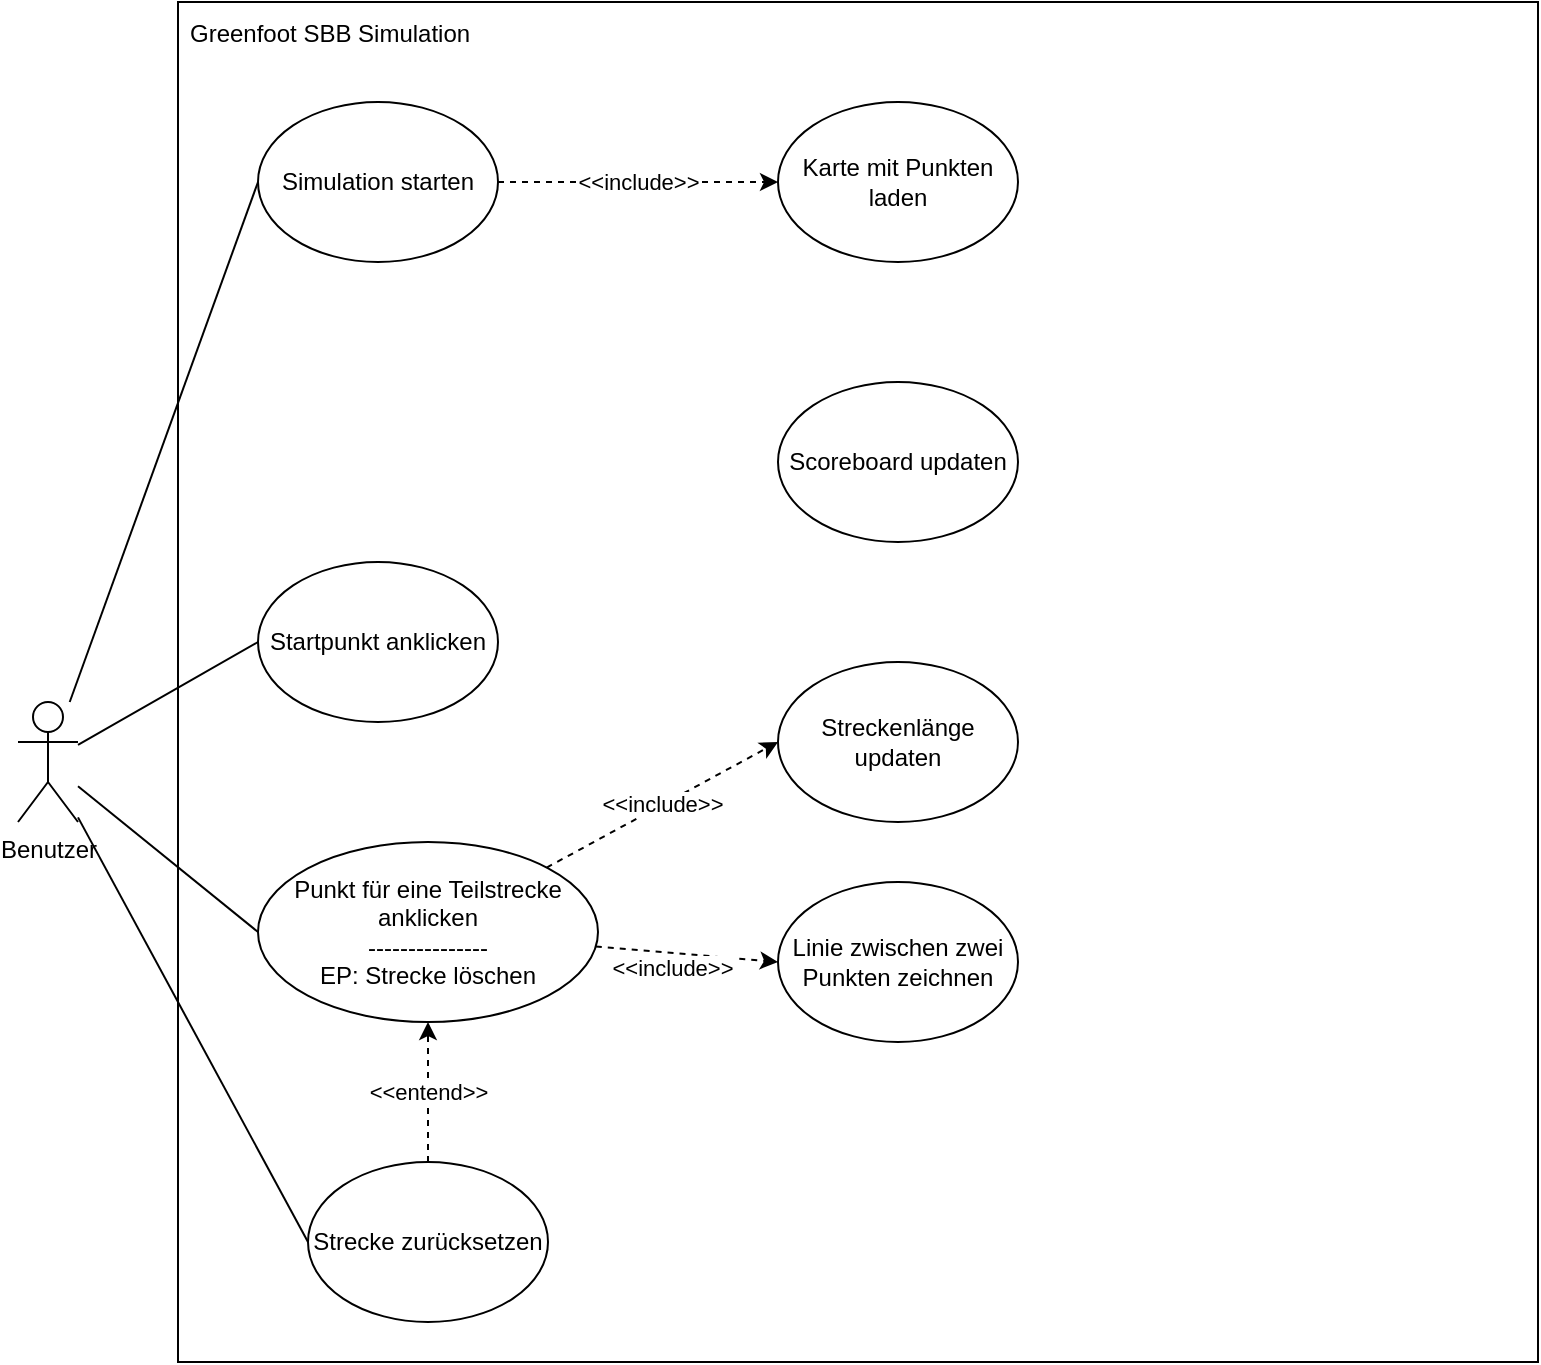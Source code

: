 <mxfile version="20.3.0" type="device"><diagram id="vCtYHMmwRjvXscNjNW0U" name="Page-1"><mxGraphModel dx="1038" dy="641" grid="1" gridSize="10" guides="1" tooltips="1" connect="1" arrows="1" fold="1" page="1" pageScale="1" pageWidth="850" pageHeight="1100" math="0" shadow="0"><root><mxCell id="0"/><mxCell id="1" parent="0"/><mxCell id="x6Iwh1fw_4ROCoUR0d12-1" value="" style="whiteSpace=wrap;html=1;aspect=fixed;fillColor=none;" parent="1" vertex="1"><mxGeometry x="240" y="40" width="680" height="680" as="geometry"/></mxCell><mxCell id="i7pW04rG1ZFIrrHcnjqz-13" style="edgeStyle=none;rounded=0;orthogonalLoop=1;jettySize=auto;html=1;entryX=0;entryY=0.5;entryDx=0;entryDy=0;endArrow=none;endFill=0;" parent="1" source="i7pW04rG1ZFIrrHcnjqz-1" target="i7pW04rG1ZFIrrHcnjqz-3" edge="1"><mxGeometry relative="1" as="geometry"/></mxCell><mxCell id="i7pW04rG1ZFIrrHcnjqz-15" style="edgeStyle=none;rounded=0;orthogonalLoop=1;jettySize=auto;html=1;entryX=0;entryY=0.5;entryDx=0;entryDy=0;endArrow=none;endFill=0;" parent="1" source="i7pW04rG1ZFIrrHcnjqz-1" target="i7pW04rG1ZFIrrHcnjqz-5" edge="1"><mxGeometry relative="1" as="geometry"/></mxCell><mxCell id="i7pW04rG1ZFIrrHcnjqz-16" style="edgeStyle=none;rounded=0;orthogonalLoop=1;jettySize=auto;html=1;entryX=0;entryY=0.5;entryDx=0;entryDy=0;endArrow=none;endFill=0;" parent="1" source="i7pW04rG1ZFIrrHcnjqz-1" target="i7pW04rG1ZFIrrHcnjqz-6" edge="1"><mxGeometry relative="1" as="geometry"/></mxCell><mxCell id="i7pW04rG1ZFIrrHcnjqz-17" style="edgeStyle=none;rounded=0;orthogonalLoop=1;jettySize=auto;html=1;entryX=0;entryY=0.5;entryDx=0;entryDy=0;endArrow=none;endFill=0;" parent="1" source="i7pW04rG1ZFIrrHcnjqz-1" target="i7pW04rG1ZFIrrHcnjqz-11" edge="1"><mxGeometry relative="1" as="geometry"/></mxCell><mxCell id="i7pW04rG1ZFIrrHcnjqz-1" value="Benutzer" style="shape=umlActor;verticalLabelPosition=bottom;verticalAlign=top;html=1;outlineConnect=0;" parent="1" vertex="1"><mxGeometry x="160" y="390" width="30" height="60" as="geometry"/></mxCell><mxCell id="i7pW04rG1ZFIrrHcnjqz-8" value="&amp;lt;&amp;lt;include&amp;gt;&amp;gt;" style="rounded=0;orthogonalLoop=1;jettySize=auto;html=1;dashed=1;" parent="1" source="i7pW04rG1ZFIrrHcnjqz-3" target="i7pW04rG1ZFIrrHcnjqz-7" edge="1"><mxGeometry relative="1" as="geometry"/></mxCell><mxCell id="i7pW04rG1ZFIrrHcnjqz-3" value="Simulation starten" style="ellipse;whiteSpace=wrap;html=1;" parent="1" vertex="1"><mxGeometry x="280" y="90" width="120" height="80" as="geometry"/></mxCell><mxCell id="i7pW04rG1ZFIrrHcnjqz-5" value="Startpunkt anklicken" style="ellipse;whiteSpace=wrap;html=1;" parent="1" vertex="1"><mxGeometry x="280" y="320" width="120" height="80" as="geometry"/></mxCell><mxCell id="i7pW04rG1ZFIrrHcnjqz-12" value="&amp;lt;&amp;lt;include&amp;gt;&amp;gt;" style="rounded=0;orthogonalLoop=1;jettySize=auto;html=1;entryX=0;entryY=0.5;entryDx=0;entryDy=0;dashed=1;" parent="1" source="i7pW04rG1ZFIrrHcnjqz-6" target="i7pW04rG1ZFIrrHcnjqz-9" edge="1"><mxGeometry relative="1" as="geometry"/></mxCell><mxCell id="i7pW04rG1ZFIrrHcnjqz-20" style="rounded=0;orthogonalLoop=1;jettySize=auto;html=1;entryX=0;entryY=0.5;entryDx=0;entryDy=0;dashed=1;" parent="1" source="i7pW04rG1ZFIrrHcnjqz-6" target="i7pW04rG1ZFIrrHcnjqz-19" edge="1"><mxGeometry relative="1" as="geometry"/></mxCell><mxCell id="i7pW04rG1ZFIrrHcnjqz-21" value="&amp;lt;&amp;lt;include&amp;gt;&amp;gt;" style="edgeLabel;html=1;align=center;verticalAlign=middle;resizable=0;points=[];" parent="i7pW04rG1ZFIrrHcnjqz-20" vertex="1" connectable="0"><mxGeometry x="-0.158" y="-7" relative="1" as="geometry"><mxPoint as="offset"/></mxGeometry></mxCell><mxCell id="i7pW04rG1ZFIrrHcnjqz-6" value="Punkt für eine Teilstrecke anklicken&lt;br&gt;---------------&lt;br&gt;EP: Strecke löschen" style="ellipse;whiteSpace=wrap;html=1;" parent="1" vertex="1"><mxGeometry x="280" y="460" width="170" height="90" as="geometry"/></mxCell><mxCell id="i7pW04rG1ZFIrrHcnjqz-7" value="Karte mit Punkten laden" style="ellipse;whiteSpace=wrap;html=1;" parent="1" vertex="1"><mxGeometry x="540" y="90" width="120" height="80" as="geometry"/></mxCell><mxCell id="i7pW04rG1ZFIrrHcnjqz-9" value="Streckenlänge updaten" style="ellipse;whiteSpace=wrap;html=1;" parent="1" vertex="1"><mxGeometry x="540" y="370" width="120" height="80" as="geometry"/></mxCell><mxCell id="i7pW04rG1ZFIrrHcnjqz-25" value="&amp;lt;&amp;lt;entend&amp;gt;&amp;gt;" style="edgeStyle=none;rounded=0;orthogonalLoop=1;jettySize=auto;html=1;entryX=0.5;entryY=1;entryDx=0;entryDy=0;dashed=1;" parent="1" source="i7pW04rG1ZFIrrHcnjqz-11" target="i7pW04rG1ZFIrrHcnjqz-6" edge="1"><mxGeometry relative="1" as="geometry"/></mxCell><mxCell id="i7pW04rG1ZFIrrHcnjqz-11" value="Strecke zurücksetzen" style="ellipse;whiteSpace=wrap;html=1;" parent="1" vertex="1"><mxGeometry x="305" y="620" width="120" height="80" as="geometry"/></mxCell><mxCell id="i7pW04rG1ZFIrrHcnjqz-19" value="Linie zwischen zwei Punkten zeichnen" style="ellipse;whiteSpace=wrap;html=1;" parent="1" vertex="1"><mxGeometry x="540" y="480" width="120" height="80" as="geometry"/></mxCell><mxCell id="i7pW04rG1ZFIrrHcnjqz-24" value="Scoreboard updaten" style="ellipse;whiteSpace=wrap;html=1;" parent="1" vertex="1"><mxGeometry x="540" y="230" width="120" height="80" as="geometry"/></mxCell><mxCell id="IDKFscDr8uASMS3T1ow4-1" value="Greenfoot SBB Simulation" style="text;strokeColor=none;fillColor=none;align=left;verticalAlign=middle;spacingLeft=4;spacingRight=4;overflow=hidden;points=[[0,0.5],[1,0.5]];portConstraint=eastwest;rotatable=0;" vertex="1" parent="1"><mxGeometry x="240" y="40" width="200" height="30" as="geometry"/></mxCell></root></mxGraphModel></diagram></mxfile>